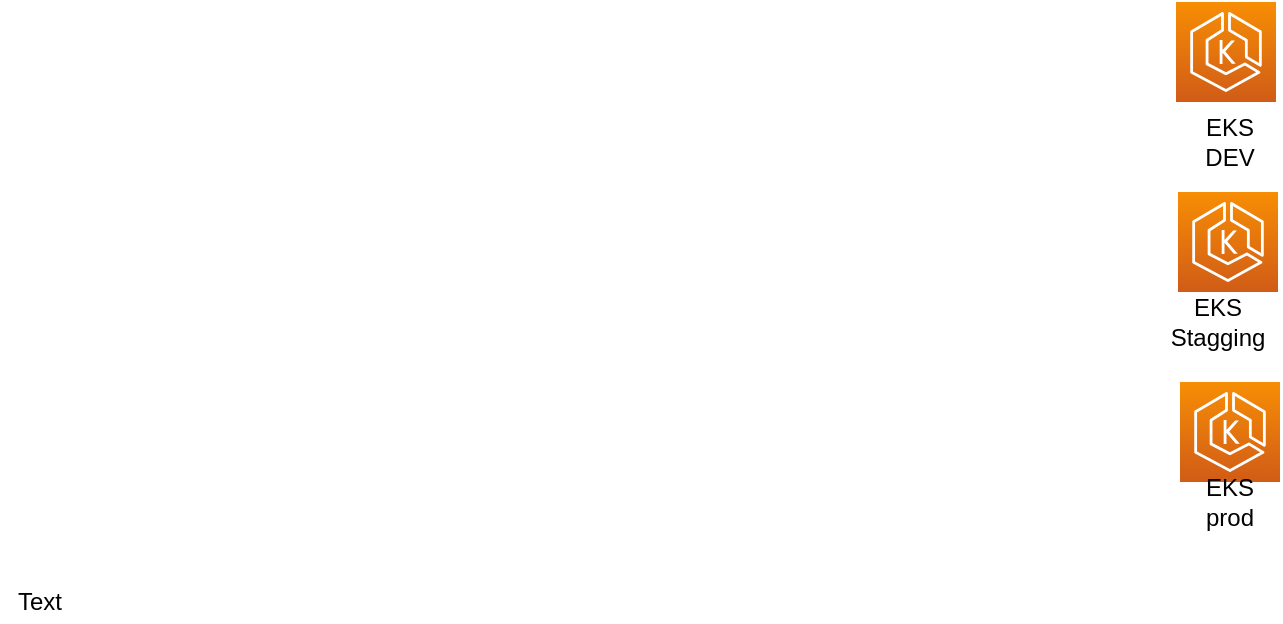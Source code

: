 <mxfile version="12.2.4" pages="1"><diagram id="OigunSeH7h1awdzMAhOi" name="Page-1"><mxGraphModel dx="533" dy="292" grid="1" gridSize="10" guides="1" tooltips="1" connect="1" arrows="1" fold="1" page="1" pageScale="1" pageWidth="850" pageHeight="1100" math="0" shadow="0"><root><mxCell id="0"/><mxCell id="1" parent="0"/><mxCell id="4" value="Text" style="text;html=1;strokeColor=none;fillColor=none;align=center;verticalAlign=middle;whiteSpace=wrap;rounded=0;" parent="1" vertex="1"><mxGeometry x="20" y="340" width="40" height="20" as="geometry"/></mxCell><mxCell id="6" value="" style="outlineConnect=0;fontColor=#232F3E;gradientColor=#F78E04;gradientDirection=north;fillColor=#D05C17;strokeColor=#ffffff;dashed=0;verticalLabelPosition=bottom;verticalAlign=top;align=center;html=1;fontSize=12;fontStyle=0;aspect=fixed;shape=mxgraph.aws4.resourceIcon;resIcon=mxgraph.aws4.eks;" parent="1" vertex="1"><mxGeometry x="608" y="50" width="50" height="50" as="geometry"/></mxCell><mxCell id="7" value="" style="outlineConnect=0;fontColor=#232F3E;gradientColor=#F78E04;gradientDirection=north;fillColor=#D05C17;strokeColor=#ffffff;dashed=0;verticalLabelPosition=bottom;verticalAlign=top;align=center;html=1;fontSize=12;fontStyle=0;aspect=fixed;shape=mxgraph.aws4.resourceIcon;resIcon=mxgraph.aws4.eks;" parent="1" vertex="1"><mxGeometry x="609" y="145" width="50" height="50" as="geometry"/></mxCell><mxCell id="8" value="" style="outlineConnect=0;fontColor=#232F3E;gradientColor=#F78E04;gradientDirection=north;fillColor=#D05C17;strokeColor=#ffffff;dashed=0;verticalLabelPosition=bottom;verticalAlign=top;align=center;html=1;fontSize=12;fontStyle=0;aspect=fixed;shape=mxgraph.aws4.resourceIcon;resIcon=mxgraph.aws4.eks;" parent="1" vertex="1"><mxGeometry x="610" y="240" width="50" height="50" as="geometry"/></mxCell><mxCell id="13" value="EKS DEV" style="text;html=1;strokeColor=none;fillColor=none;align=center;verticalAlign=middle;whiteSpace=wrap;rounded=0;" parent="1" vertex="1"><mxGeometry x="615" y="110" width="40" height="20" as="geometry"/></mxCell><mxCell id="14" value="EKS Stagging" style="text;html=1;strokeColor=none;fillColor=none;align=center;verticalAlign=middle;whiteSpace=wrap;rounded=0;" parent="1" vertex="1"><mxGeometry x="609" y="200" width="40" height="20" as="geometry"/></mxCell><mxCell id="15" value="EKS prod" style="text;html=1;strokeColor=none;fillColor=none;align=center;verticalAlign=middle;whiteSpace=wrap;rounded=0;" parent="1" vertex="1"><mxGeometry x="615" y="290" width="40" height="20" as="geometry"/></mxCell></root></mxGraphModel></diagram></mxfile>